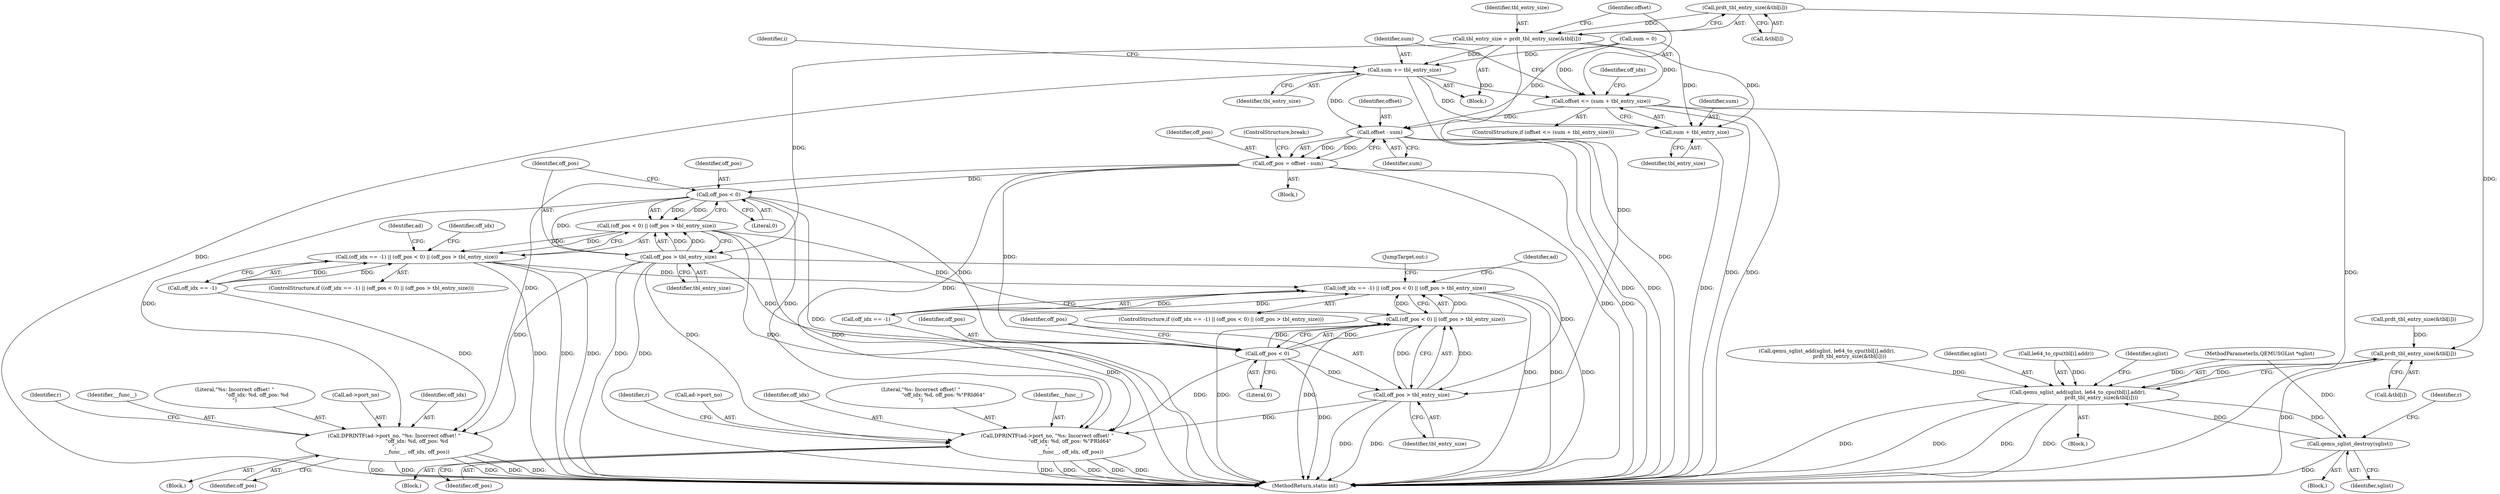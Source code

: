digraph "0_qemu_3251bdcf1c67427d964517053c3d185b46e618e8@pointer" {
"1000227" [label="(Call,prdt_tbl_entry_size(&tbl[i]))"];
"1000225" [label="(Call,tbl_entry_size = prdt_tbl_entry_size(&tbl[i]))"];
"1000233" [label="(Call,offset <= (sum + tbl_entry_size))"];
"1000244" [label="(Call,offset - sum)"];
"1000242" [label="(Call,off_pos = offset - sum)"];
"1000258" [label="(Call,off_pos < 0)"];
"1000257" [label="(Call,(off_pos < 0) || (off_pos > tbl_entry_size))"];
"1000252" [label="(Call,(off_idx == -1) || (off_pos < 0) || (off_pos > tbl_entry_size))"];
"1000279" [label="(Call,(off_idx == -1) || (off_pos < 0) || (off_pos > tbl_entry_size))"];
"1000284" [label="(Call,(off_pos < 0) || (off_pos > tbl_entry_size))"];
"1000261" [label="(Call,off_pos > tbl_entry_size)"];
"1000265" [label="(Call,DPRINTF(ad->port_no, \"%s: Incorrect offset! \"\n                            \"off_idx: %d, off_pos: %d\n\",\n                            __func__, off_idx, off_pos))"];
"1000285" [label="(Call,off_pos < 0)"];
"1000288" [label="(Call,off_pos > tbl_entry_size)"];
"1000292" [label="(Call,DPRINTF(ad->port_no, \"%s: Incorrect offset! \"\n                            \"off_idx: %d, off_pos: %\"PRId64\"\n\",\n                             __func__, off_idx, off_pos))"];
"1000235" [label="(Call,sum + tbl_entry_size)"];
"1000248" [label="(Call,sum += tbl_entry_size)"];
"1000337" [label="(Call,prdt_tbl_entry_size(&tbl[i]))"];
"1000329" [label="(Call,qemu_sglist_add(sglist, le64_to_cpu(tbl[i].addr),\n                             prdt_tbl_entry_size(&tbl[i])))"];
"1000351" [label="(Call,qemu_sglist_destroy(sglist))"];
"1000278" [label="(ControlStructure,if ((off_idx == -1) || (off_pos < 0) || (off_pos > tbl_entry_size)))"];
"1000232" [label="(ControlStructure,if (offset <= (sum + tbl_entry_size)))"];
"1000297" [label="(Identifier,__func__)"];
"1000331" [label="(Call,le64_to_cpu(tbl[i].addr))"];
"1000352" [label="(Identifier,sglist)"];
"1000345" [label="(Identifier,sglist)"];
"1000318" [label="(JumpTarget,out:)"];
"1000338" [label="(Call,&tbl[i])"];
"1000226" [label="(Identifier,tbl_entry_size)"];
"1000250" [label="(Identifier,tbl_entry_size)"];
"1000287" [label="(Literal,0)"];
"1000280" [label="(Call,off_idx == -1)"];
"1000227" [label="(Call,prdt_tbl_entry_size(&tbl[i]))"];
"1000260" [label="(Literal,0)"];
"1000267" [label="(Identifier,ad)"];
"1000224" [label="(Block,)"];
"1000329" [label="(Call,qemu_sglist_add(sglist, le64_to_cpu(tbl[i].addr),\n                             prdt_tbl_entry_size(&tbl[i])))"];
"1000272" [label="(Identifier,off_pos)"];
"1000305" [label="(Call,qemu_sglist_add(sglist, le64_to_cpu(tbl[i].addr),\n                            prdt_tbl_entry_size(&tbl[i])))"];
"1000263" [label="(Identifier,tbl_entry_size)"];
"1000279" [label="(Call,(off_idx == -1) || (off_pos < 0) || (off_pos > tbl_entry_size))"];
"1000245" [label="(Identifier,offset)"];
"1000358" [label="(MethodReturn,static int)"];
"1000243" [label="(Identifier,off_pos)"];
"1000233" [label="(Call,offset <= (sum + tbl_entry_size))"];
"1000237" [label="(Identifier,tbl_entry_size)"];
"1000274" [label="(Identifier,r)"];
"1000270" [label="(Identifier,__func__)"];
"1000337" [label="(Call,prdt_tbl_entry_size(&tbl[i]))"];
"1000292" [label="(Call,DPRINTF(ad->port_no, \"%s: Incorrect offset! \"\n                            \"off_idx: %d, off_pos: %\"PRId64\"\n\",\n                             __func__, off_idx, off_pos))"];
"1000246" [label="(Identifier,sum)"];
"1000281" [label="(Identifier,off_idx)"];
"1000294" [label="(Identifier,ad)"];
"1000234" [label="(Identifier,offset)"];
"1000264" [label="(Block,)"];
"1000351" [label="(Call,qemu_sglist_destroy(sglist))"];
"1000348" [label="(Block,)"];
"1000354" [label="(Identifier,r)"];
"1000265" [label="(Call,DPRINTF(ad->port_no, \"%s: Incorrect offset! \"\n                            \"off_idx: %d, off_pos: %d\n\",\n                            __func__, off_idx, off_pos))"];
"1000228" [label="(Call,&tbl[i])"];
"1000225" [label="(Call,tbl_entry_size = prdt_tbl_entry_size(&tbl[i]))"];
"1000244" [label="(Call,offset - sum)"];
"1000259" [label="(Identifier,off_pos)"];
"1000261" [label="(Call,off_pos > tbl_entry_size)"];
"1000257" [label="(Call,(off_pos < 0) || (off_pos > tbl_entry_size))"];
"1000258" [label="(Call,off_pos < 0)"];
"1000262" [label="(Identifier,off_pos)"];
"1000251" [label="(ControlStructure,if ((off_idx == -1) || (off_pos < 0) || (off_pos > tbl_entry_size)))"];
"1000212" [label="(Call,sum = 0)"];
"1000301" [label="(Identifier,r)"];
"1000223" [label="(Identifier,i)"];
"1000293" [label="(Call,ad->port_no)"];
"1000313" [label="(Call,prdt_tbl_entry_size(&tbl[i]))"];
"1000235" [label="(Call,sum + tbl_entry_size)"];
"1000284" [label="(Call,(off_pos < 0) || (off_pos > tbl_entry_size))"];
"1000240" [label="(Identifier,off_idx)"];
"1000253" [label="(Call,off_idx == -1)"];
"1000242" [label="(Call,off_pos = offset - sum)"];
"1000248" [label="(Call,sum += tbl_entry_size)"];
"1000299" [label="(Identifier,off_pos)"];
"1000269" [label="(Literal,\"%s: Incorrect offset! \"\n                            \"off_idx: %d, off_pos: %d\n\")"];
"1000266" [label="(Call,ad->port_no)"];
"1000298" [label="(Identifier,off_idx)"];
"1000249" [label="(Identifier,sum)"];
"1000288" [label="(Call,off_pos > tbl_entry_size)"];
"1000247" [label="(ControlStructure,break;)"];
"1000285" [label="(Call,off_pos < 0)"];
"1000291" [label="(Block,)"];
"1000330" [label="(Identifier,sglist)"];
"1000286" [label="(Identifier,off_pos)"];
"1000236" [label="(Identifier,sum)"];
"1000106" [label="(MethodParameterIn,QEMUSGList *sglist)"];
"1000296" [label="(Literal,\"%s: Incorrect offset! \"\n                            \"off_idx: %d, off_pos: %\"PRId64\"\n\")"];
"1000271" [label="(Identifier,off_idx)"];
"1000108" [label="(Block,)"];
"1000289" [label="(Identifier,off_pos)"];
"1000290" [label="(Identifier,tbl_entry_size)"];
"1000252" [label="(Call,(off_idx == -1) || (off_pos < 0) || (off_pos > tbl_entry_size))"];
"1000238" [label="(Block,)"];
"1000227" -> "1000225"  [label="AST: "];
"1000227" -> "1000228"  [label="CFG: "];
"1000228" -> "1000227"  [label="AST: "];
"1000225" -> "1000227"  [label="CFG: "];
"1000227" -> "1000225"  [label="DDG: "];
"1000227" -> "1000337"  [label="DDG: "];
"1000225" -> "1000224"  [label="AST: "];
"1000226" -> "1000225"  [label="AST: "];
"1000234" -> "1000225"  [label="CFG: "];
"1000225" -> "1000233"  [label="DDG: "];
"1000225" -> "1000235"  [label="DDG: "];
"1000225" -> "1000248"  [label="DDG: "];
"1000225" -> "1000261"  [label="DDG: "];
"1000225" -> "1000288"  [label="DDG: "];
"1000233" -> "1000232"  [label="AST: "];
"1000233" -> "1000235"  [label="CFG: "];
"1000234" -> "1000233"  [label="AST: "];
"1000235" -> "1000233"  [label="AST: "];
"1000240" -> "1000233"  [label="CFG: "];
"1000249" -> "1000233"  [label="CFG: "];
"1000233" -> "1000358"  [label="DDG: "];
"1000233" -> "1000358"  [label="DDG: "];
"1000233" -> "1000358"  [label="DDG: "];
"1000212" -> "1000233"  [label="DDG: "];
"1000248" -> "1000233"  [label="DDG: "];
"1000233" -> "1000244"  [label="DDG: "];
"1000244" -> "1000242"  [label="AST: "];
"1000244" -> "1000246"  [label="CFG: "];
"1000245" -> "1000244"  [label="AST: "];
"1000246" -> "1000244"  [label="AST: "];
"1000242" -> "1000244"  [label="CFG: "];
"1000244" -> "1000358"  [label="DDG: "];
"1000244" -> "1000358"  [label="DDG: "];
"1000244" -> "1000242"  [label="DDG: "];
"1000244" -> "1000242"  [label="DDG: "];
"1000212" -> "1000244"  [label="DDG: "];
"1000248" -> "1000244"  [label="DDG: "];
"1000242" -> "1000238"  [label="AST: "];
"1000243" -> "1000242"  [label="AST: "];
"1000247" -> "1000242"  [label="CFG: "];
"1000242" -> "1000358"  [label="DDG: "];
"1000242" -> "1000358"  [label="DDG: "];
"1000242" -> "1000258"  [label="DDG: "];
"1000242" -> "1000265"  [label="DDG: "];
"1000242" -> "1000285"  [label="DDG: "];
"1000242" -> "1000292"  [label="DDG: "];
"1000258" -> "1000257"  [label="AST: "];
"1000258" -> "1000260"  [label="CFG: "];
"1000259" -> "1000258"  [label="AST: "];
"1000260" -> "1000258"  [label="AST: "];
"1000262" -> "1000258"  [label="CFG: "];
"1000257" -> "1000258"  [label="CFG: "];
"1000258" -> "1000358"  [label="DDG: "];
"1000258" -> "1000257"  [label="DDG: "];
"1000258" -> "1000257"  [label="DDG: "];
"1000258" -> "1000261"  [label="DDG: "];
"1000258" -> "1000265"  [label="DDG: "];
"1000258" -> "1000285"  [label="DDG: "];
"1000258" -> "1000292"  [label="DDG: "];
"1000257" -> "1000252"  [label="AST: "];
"1000257" -> "1000261"  [label="CFG: "];
"1000261" -> "1000257"  [label="AST: "];
"1000252" -> "1000257"  [label="CFG: "];
"1000257" -> "1000358"  [label="DDG: "];
"1000257" -> "1000358"  [label="DDG: "];
"1000257" -> "1000252"  [label="DDG: "];
"1000257" -> "1000252"  [label="DDG: "];
"1000261" -> "1000257"  [label="DDG: "];
"1000261" -> "1000257"  [label="DDG: "];
"1000257" -> "1000284"  [label="DDG: "];
"1000252" -> "1000251"  [label="AST: "];
"1000252" -> "1000253"  [label="CFG: "];
"1000253" -> "1000252"  [label="AST: "];
"1000267" -> "1000252"  [label="CFG: "];
"1000281" -> "1000252"  [label="CFG: "];
"1000252" -> "1000358"  [label="DDG: "];
"1000252" -> "1000358"  [label="DDG: "];
"1000252" -> "1000358"  [label="DDG: "];
"1000253" -> "1000252"  [label="DDG: "];
"1000253" -> "1000252"  [label="DDG: "];
"1000252" -> "1000279"  [label="DDG: "];
"1000279" -> "1000278"  [label="AST: "];
"1000279" -> "1000280"  [label="CFG: "];
"1000279" -> "1000284"  [label="CFG: "];
"1000280" -> "1000279"  [label="AST: "];
"1000284" -> "1000279"  [label="AST: "];
"1000294" -> "1000279"  [label="CFG: "];
"1000318" -> "1000279"  [label="CFG: "];
"1000279" -> "1000358"  [label="DDG: "];
"1000279" -> "1000358"  [label="DDG: "];
"1000279" -> "1000358"  [label="DDG: "];
"1000280" -> "1000279"  [label="DDG: "];
"1000280" -> "1000279"  [label="DDG: "];
"1000284" -> "1000279"  [label="DDG: "];
"1000284" -> "1000279"  [label="DDG: "];
"1000284" -> "1000285"  [label="CFG: "];
"1000284" -> "1000288"  [label="CFG: "];
"1000285" -> "1000284"  [label="AST: "];
"1000288" -> "1000284"  [label="AST: "];
"1000284" -> "1000358"  [label="DDG: "];
"1000284" -> "1000358"  [label="DDG: "];
"1000285" -> "1000284"  [label="DDG: "];
"1000285" -> "1000284"  [label="DDG: "];
"1000288" -> "1000284"  [label="DDG: "];
"1000288" -> "1000284"  [label="DDG: "];
"1000261" -> "1000263"  [label="CFG: "];
"1000262" -> "1000261"  [label="AST: "];
"1000263" -> "1000261"  [label="AST: "];
"1000261" -> "1000358"  [label="DDG: "];
"1000261" -> "1000358"  [label="DDG: "];
"1000261" -> "1000265"  [label="DDG: "];
"1000261" -> "1000285"  [label="DDG: "];
"1000261" -> "1000288"  [label="DDG: "];
"1000261" -> "1000292"  [label="DDG: "];
"1000265" -> "1000264"  [label="AST: "];
"1000265" -> "1000272"  [label="CFG: "];
"1000266" -> "1000265"  [label="AST: "];
"1000269" -> "1000265"  [label="AST: "];
"1000270" -> "1000265"  [label="AST: "];
"1000271" -> "1000265"  [label="AST: "];
"1000272" -> "1000265"  [label="AST: "];
"1000274" -> "1000265"  [label="CFG: "];
"1000265" -> "1000358"  [label="DDG: "];
"1000265" -> "1000358"  [label="DDG: "];
"1000265" -> "1000358"  [label="DDG: "];
"1000265" -> "1000358"  [label="DDG: "];
"1000265" -> "1000358"  [label="DDG: "];
"1000253" -> "1000265"  [label="DDG: "];
"1000285" -> "1000287"  [label="CFG: "];
"1000286" -> "1000285"  [label="AST: "];
"1000287" -> "1000285"  [label="AST: "];
"1000289" -> "1000285"  [label="CFG: "];
"1000285" -> "1000358"  [label="DDG: "];
"1000285" -> "1000288"  [label="DDG: "];
"1000285" -> "1000292"  [label="DDG: "];
"1000288" -> "1000290"  [label="CFG: "];
"1000289" -> "1000288"  [label="AST: "];
"1000290" -> "1000288"  [label="AST: "];
"1000288" -> "1000358"  [label="DDG: "];
"1000288" -> "1000358"  [label="DDG: "];
"1000288" -> "1000292"  [label="DDG: "];
"1000292" -> "1000291"  [label="AST: "];
"1000292" -> "1000299"  [label="CFG: "];
"1000293" -> "1000292"  [label="AST: "];
"1000296" -> "1000292"  [label="AST: "];
"1000297" -> "1000292"  [label="AST: "];
"1000298" -> "1000292"  [label="AST: "];
"1000299" -> "1000292"  [label="AST: "];
"1000301" -> "1000292"  [label="CFG: "];
"1000292" -> "1000358"  [label="DDG: "];
"1000292" -> "1000358"  [label="DDG: "];
"1000292" -> "1000358"  [label="DDG: "];
"1000292" -> "1000358"  [label="DDG: "];
"1000292" -> "1000358"  [label="DDG: "];
"1000280" -> "1000292"  [label="DDG: "];
"1000235" -> "1000237"  [label="CFG: "];
"1000236" -> "1000235"  [label="AST: "];
"1000237" -> "1000235"  [label="AST: "];
"1000235" -> "1000358"  [label="DDG: "];
"1000212" -> "1000235"  [label="DDG: "];
"1000248" -> "1000235"  [label="DDG: "];
"1000248" -> "1000224"  [label="AST: "];
"1000248" -> "1000250"  [label="CFG: "];
"1000249" -> "1000248"  [label="AST: "];
"1000250" -> "1000248"  [label="AST: "];
"1000223" -> "1000248"  [label="CFG: "];
"1000248" -> "1000358"  [label="DDG: "];
"1000248" -> "1000358"  [label="DDG: "];
"1000212" -> "1000248"  [label="DDG: "];
"1000337" -> "1000329"  [label="AST: "];
"1000337" -> "1000338"  [label="CFG: "];
"1000338" -> "1000337"  [label="AST: "];
"1000329" -> "1000337"  [label="CFG: "];
"1000337" -> "1000358"  [label="DDG: "];
"1000337" -> "1000329"  [label="DDG: "];
"1000313" -> "1000337"  [label="DDG: "];
"1000329" -> "1000108"  [label="AST: "];
"1000330" -> "1000329"  [label="AST: "];
"1000331" -> "1000329"  [label="AST: "];
"1000345" -> "1000329"  [label="CFG: "];
"1000329" -> "1000358"  [label="DDG: "];
"1000329" -> "1000358"  [label="DDG: "];
"1000329" -> "1000358"  [label="DDG: "];
"1000329" -> "1000358"  [label="DDG: "];
"1000305" -> "1000329"  [label="DDG: "];
"1000351" -> "1000329"  [label="DDG: "];
"1000106" -> "1000329"  [label="DDG: "];
"1000331" -> "1000329"  [label="DDG: "];
"1000329" -> "1000351"  [label="DDG: "];
"1000351" -> "1000348"  [label="AST: "];
"1000351" -> "1000352"  [label="CFG: "];
"1000352" -> "1000351"  [label="AST: "];
"1000354" -> "1000351"  [label="CFG: "];
"1000351" -> "1000358"  [label="DDG: "];
"1000106" -> "1000351"  [label="DDG: "];
}
